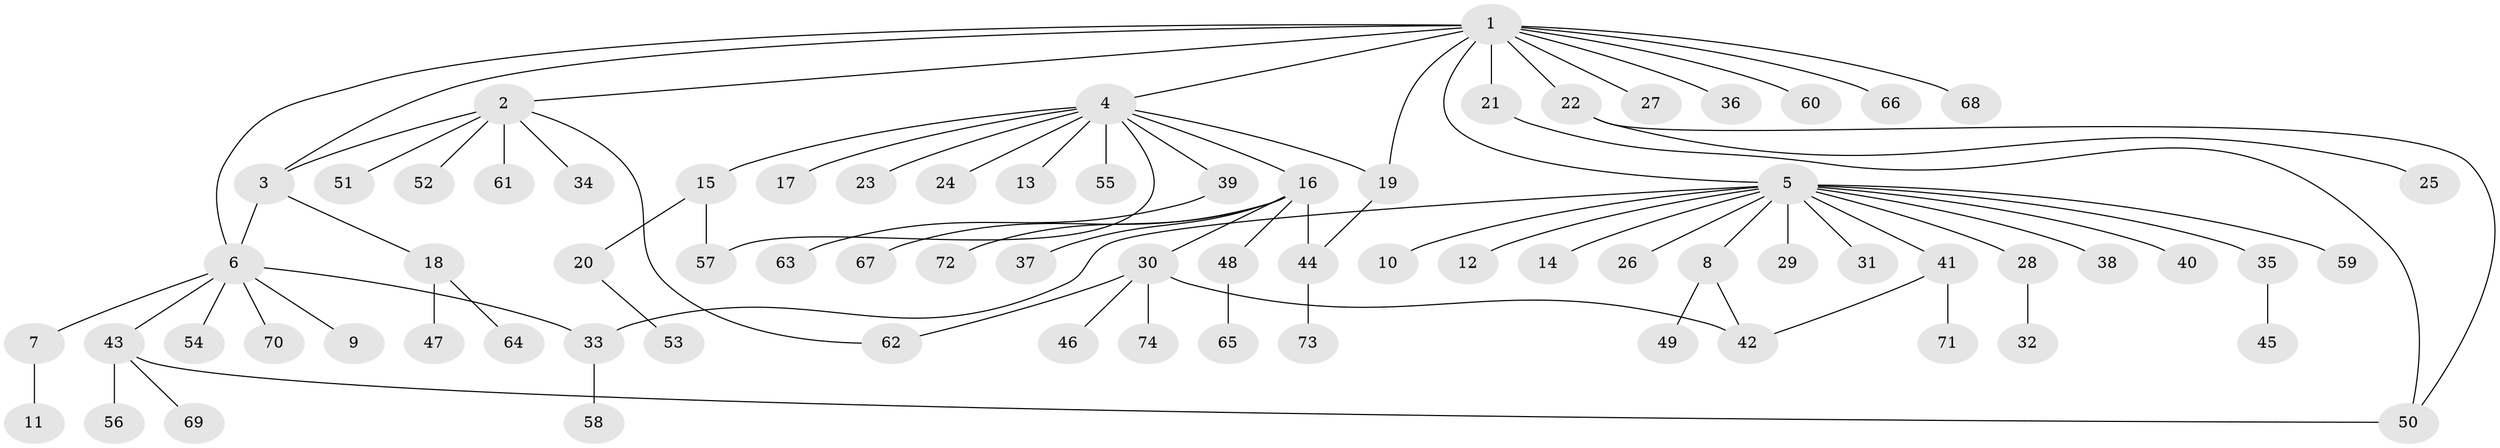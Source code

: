 // coarse degree distribution, {9: 0.03225806451612903, 4: 0.0967741935483871, 5: 0.0967741935483871, 7: 0.03225806451612903, 1: 0.3870967741935484, 2: 0.25806451612903225, 3: 0.0967741935483871}
// Generated by graph-tools (version 1.1) at 2025/50/03/04/25 22:50:44]
// undirected, 74 vertices, 84 edges
graph export_dot {
  node [color=gray90,style=filled];
  1;
  2;
  3;
  4;
  5;
  6;
  7;
  8;
  9;
  10;
  11;
  12;
  13;
  14;
  15;
  16;
  17;
  18;
  19;
  20;
  21;
  22;
  23;
  24;
  25;
  26;
  27;
  28;
  29;
  30;
  31;
  32;
  33;
  34;
  35;
  36;
  37;
  38;
  39;
  40;
  41;
  42;
  43;
  44;
  45;
  46;
  47;
  48;
  49;
  50;
  51;
  52;
  53;
  54;
  55;
  56;
  57;
  58;
  59;
  60;
  61;
  62;
  63;
  64;
  65;
  66;
  67;
  68;
  69;
  70;
  71;
  72;
  73;
  74;
  1 -- 2;
  1 -- 3;
  1 -- 4;
  1 -- 5;
  1 -- 6;
  1 -- 19;
  1 -- 21;
  1 -- 22;
  1 -- 27;
  1 -- 36;
  1 -- 60;
  1 -- 66;
  1 -- 68;
  2 -- 3;
  2 -- 34;
  2 -- 51;
  2 -- 52;
  2 -- 61;
  2 -- 62;
  3 -- 6;
  3 -- 18;
  4 -- 13;
  4 -- 15;
  4 -- 16;
  4 -- 17;
  4 -- 19;
  4 -- 23;
  4 -- 24;
  4 -- 39;
  4 -- 55;
  4 -- 57;
  5 -- 8;
  5 -- 10;
  5 -- 12;
  5 -- 14;
  5 -- 26;
  5 -- 28;
  5 -- 29;
  5 -- 31;
  5 -- 33;
  5 -- 35;
  5 -- 38;
  5 -- 40;
  5 -- 41;
  5 -- 59;
  6 -- 7;
  6 -- 9;
  6 -- 33;
  6 -- 43;
  6 -- 54;
  6 -- 70;
  7 -- 11;
  8 -- 42;
  8 -- 49;
  15 -- 20;
  15 -- 57;
  16 -- 30;
  16 -- 37;
  16 -- 44;
  16 -- 48;
  16 -- 67;
  16 -- 72;
  18 -- 47;
  18 -- 64;
  19 -- 44;
  20 -- 53;
  21 -- 50;
  22 -- 25;
  22 -- 50;
  28 -- 32;
  30 -- 42;
  30 -- 46;
  30 -- 62;
  30 -- 74;
  33 -- 58;
  35 -- 45;
  39 -- 63;
  41 -- 42;
  41 -- 71;
  43 -- 50;
  43 -- 56;
  43 -- 69;
  44 -- 73;
  48 -- 65;
}
